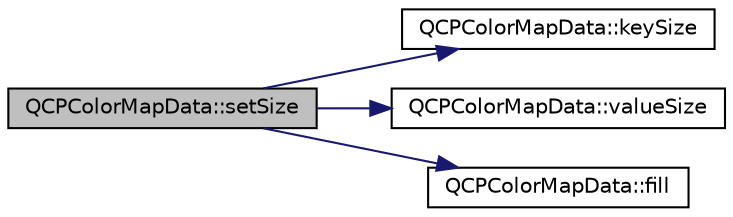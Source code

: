 digraph "QCPColorMapData::setSize"
{
  edge [fontname="Helvetica",fontsize="10",labelfontname="Helvetica",labelfontsize="10"];
  node [fontname="Helvetica",fontsize="10",shape=record];
  rankdir="LR";
  Node100 [label="QCPColorMapData::setSize",height=0.2,width=0.4,color="black", fillcolor="grey75", style="filled", fontcolor="black"];
  Node100 -> Node101 [color="midnightblue",fontsize="10",style="solid",fontname="Helvetica"];
  Node101 [label="QCPColorMapData::keySize",height=0.2,width=0.4,color="black", fillcolor="white", style="filled",URL="$d6/dc7/class_q_c_p_color_map_data.html#abbda4d28de97aedce1e6e6f008a0a1f7"];
  Node100 -> Node102 [color="midnightblue",fontsize="10",style="solid",fontname="Helvetica"];
  Node102 [label="QCPColorMapData::valueSize",height=0.2,width=0.4,color="black", fillcolor="white", style="filled",URL="$d6/dc7/class_q_c_p_color_map_data.html#a8510cafea24645bbb62b5e0bfc43209f"];
  Node100 -> Node103 [color="midnightblue",fontsize="10",style="solid",fontname="Helvetica"];
  Node103 [label="QCPColorMapData::fill",height=0.2,width=0.4,color="black", fillcolor="white", style="filled",URL="$d6/dc7/class_q_c_p_color_map_data.html#a350f783260eb9b5de5c7b5e0d5d3e3c2"];
}
